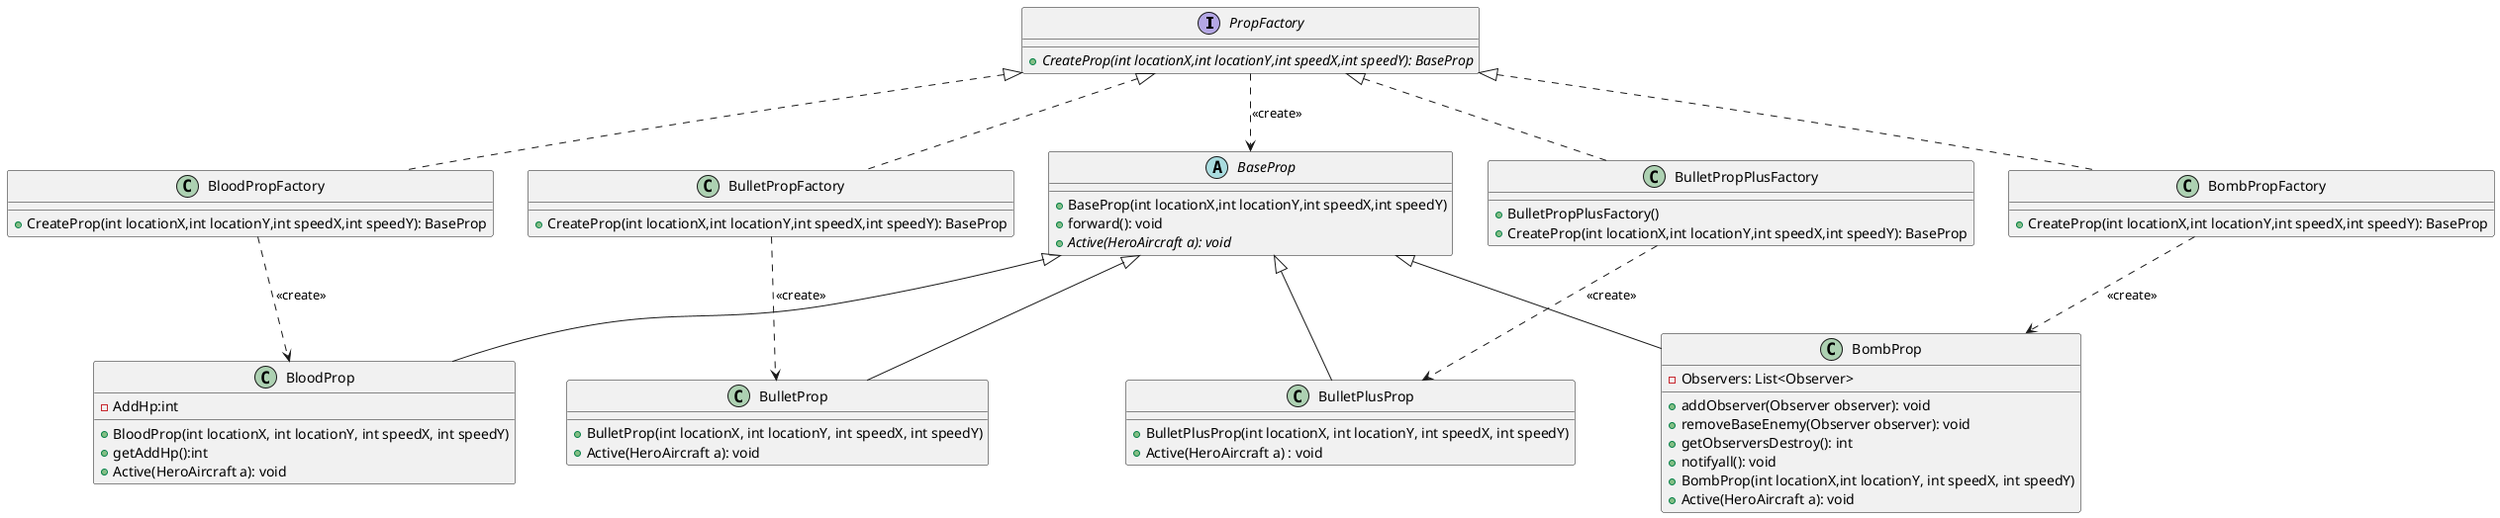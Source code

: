 @startuml

interface PropFactory {
    + {abstract} CreateProp(int locationX,int locationY,int speedX,int speedY): BaseProp
}

class BulletPropFactory {
    + CreateProp(int locationX,int locationY,int speedX,int speedY): BaseProp
}

class BulletPropPlusFactory implements PropFactory{
    +BulletPropPlusFactory()
    +CreateProp(int locationX,int locationY,int speedX,int speedY): BaseProp
}

class BombPropFactory {
    + CreateProp(int locationX,int locationY,int speedX,int speedY): BaseProp
}

class BloodPropFactory {
    + CreateProp(int locationX,int locationY,int speedX,int speedY): BaseProp
}

abstract class BaseProp {
    + BaseProp(int locationX,int locationY,int speedX,int speedY)
    + forward(): void
    + {abstract}Active(HeroAircraft a): void
}

class BloodProp {
    - AddHp:int
    + BloodProp(int locationX, int locationY, int speedX, int speedY)
    + getAddHp():int
    + Active(HeroAircraft a): void
}
class BombProp {
    -Observers: List<Observer>
    +addObserver(Observer observer): void
    +removeBaseEnemy(Observer observer): void
    +getObserversDestroy(): int
    +notifyall(): void
    +BombProp(int locationX,int locationY, int speedX, int speedY)
    + Active(HeroAircraft a): void
}
class BulletProp {
    + BulletProp(int locationX, int locationY, int speedX, int speedY)
    + Active(HeroAircraft a): void
}

class BulletPlusProp extends BaseProp {
    + BulletPlusProp(int locationX, int locationY, int speedX, int speedY)
    + Active(HeroAircraft a) : void
}

BaseProp <|-- BombProp
BaseProp <|-- BloodProp
BaseProp <|-- BulletProp



PropFactory <|.. BulletPropFactory
PropFactory <|.. BombPropFactory
PropFactory <|.. BloodPropFactory

PropFactory ..> BaseProp : <<create>>
BloodPropFactory ..> BloodProp : <<create>>
BulletPropFactory ..> BulletProp : <<create>>
BombPropFactory ..> BombProp : <<create>>
BulletPropPlusFactory ..> BulletPlusProp : <<create>>

@enduml
